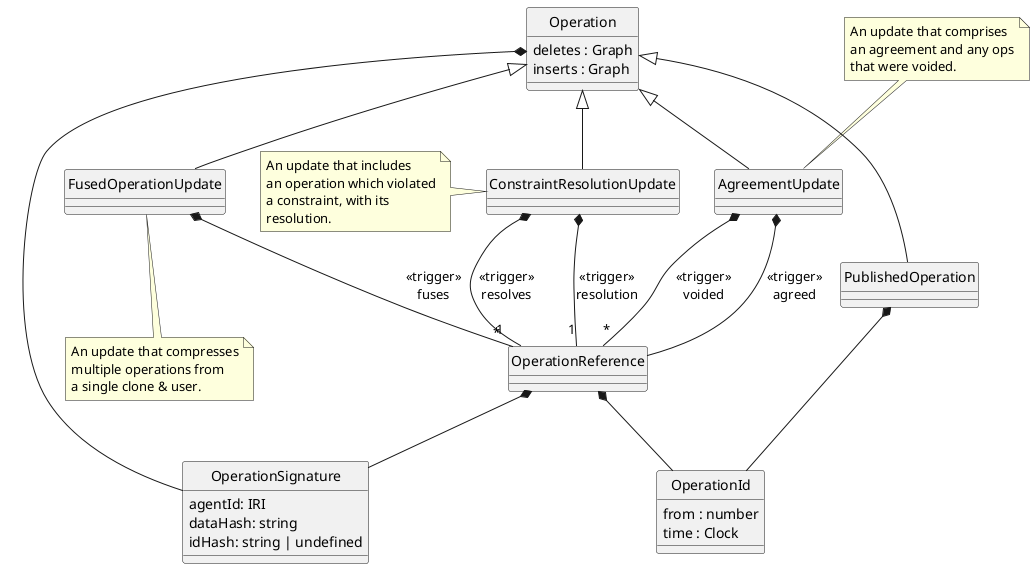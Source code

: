 @startuml
'https://plantuml.com/class-diagram
hide circle

class Operation {
  deletes : Graph
  inserts : Graph
}

class OperationSignature {
  agentId: IRI
  dataHash: string
  idHash: string | undefined
}

Operation *-- OperationSignature

class OperationId {
  from : number
  time : Clock
}

class PublishedOperation extends Operation
PublishedOperation *-- OperationId

class OperationReference
OperationReference *-- OperationSignature
OperationReference *-- OperationId

class ConstraintResolutionUpdate extends Operation
note left of ConstraintResolutionUpdate
An update that includes
an operation which violated
a constraint, with its
resolution.
end note
ConstraintResolutionUpdate *-- "1" OperationReference : <<trigger>>\nresolves
ConstraintResolutionUpdate *-- "1" OperationReference : <<trigger>>\nresolution

class AgreementUpdate extends Operation
note top of AgreementUpdate
An update that comprises
an agreement and any ops
that were voided.
end note
AgreementUpdate *-- OperationReference : <<trigger>>\nagreed
AgreementUpdate *-- "*" OperationReference : <<trigger>>\nvoided

class FusedOperationUpdate extends Operation
note bottom of FusedOperationUpdate
An update that compresses
multiple operations from
a single clone & user.
end note
FusedOperationUpdate *-- "*" OperationReference : <<trigger>>\nfuses

@enduml
